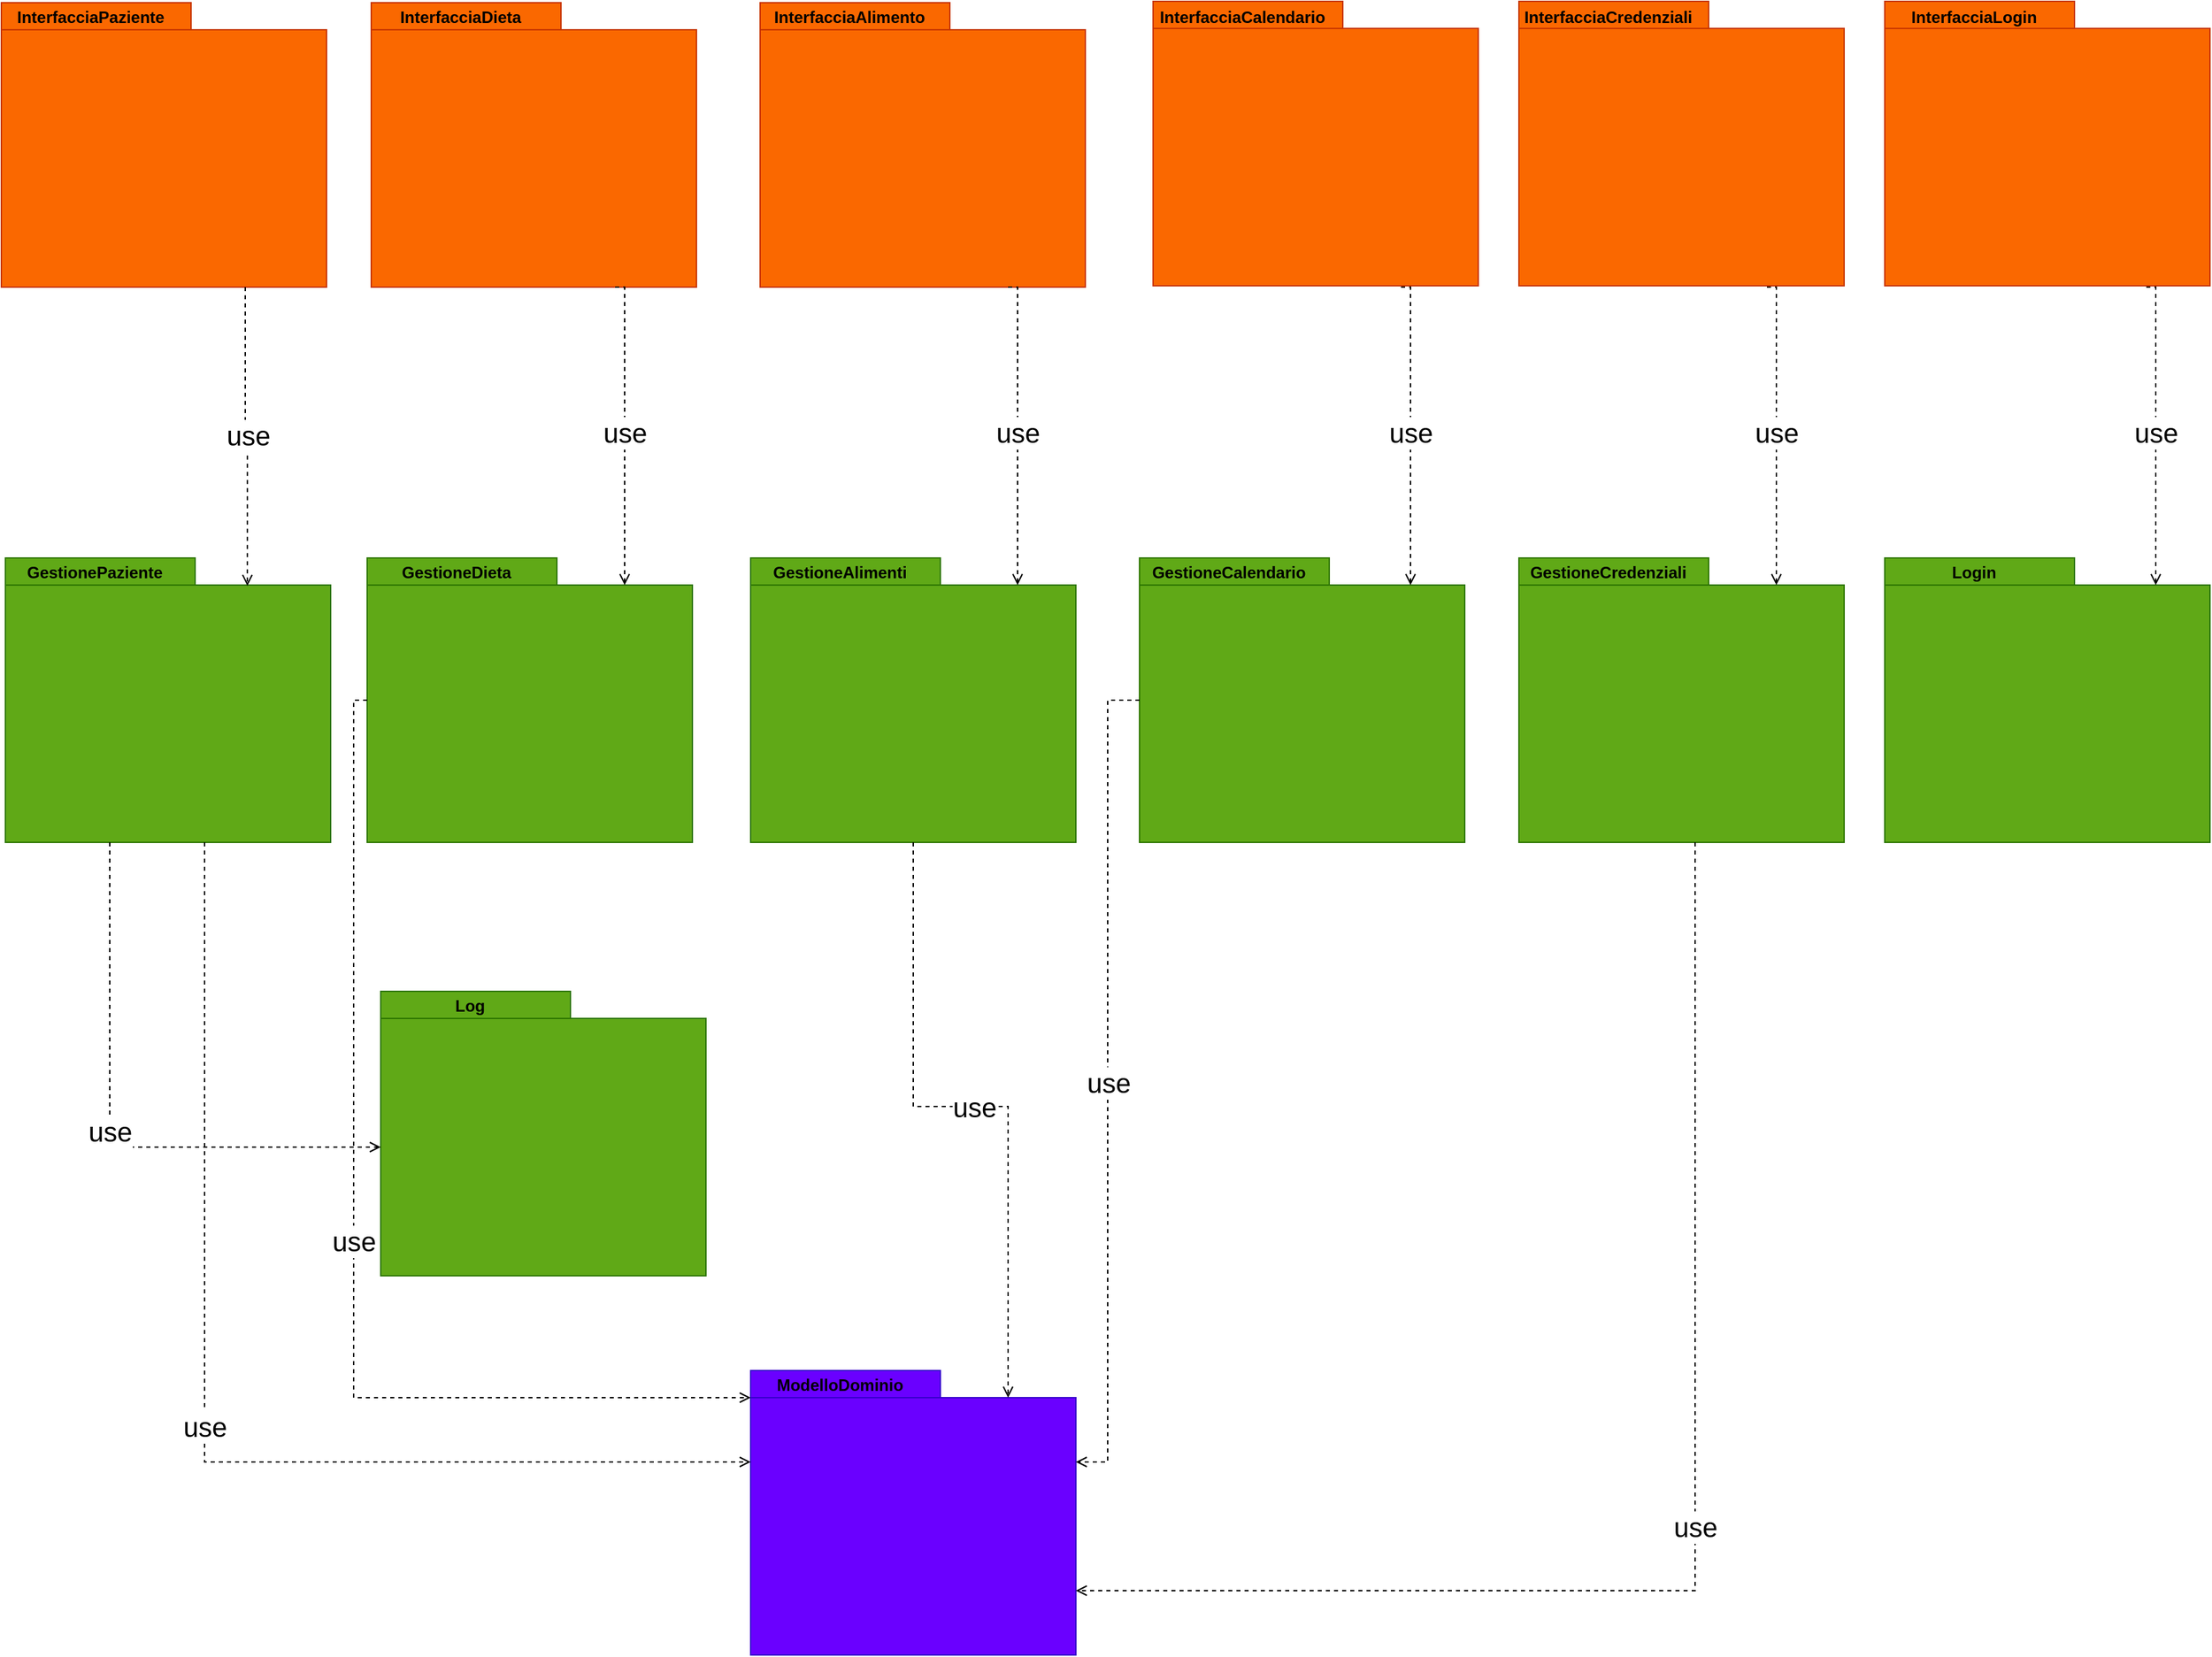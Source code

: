 <mxfile version="18.1.3" type="device"><diagram id="gjkyfGi7Id1XutNIbKgD" name="Page-1"><mxGraphModel dx="1038" dy="571" grid="1" gridSize="10" guides="1" tooltips="1" connect="1" arrows="1" fold="1" page="1" pageScale="1" pageWidth="1169" pageHeight="827" math="0" shadow="0"><root><mxCell id="0"/><mxCell id="1" parent="0"/><mxCell id="QS0BIEM7P7bUYeUl9gzM-3" value="" style="group;" parent="1" vertex="1" connectable="0"><mxGeometry x="623" y="1070" width="240" height="210" as="geometry"/></mxCell><mxCell id="QS0BIEM7P7bUYeUl9gzM-1" value="" style="shape=folder;fontStyle=1;spacingTop=10;tabWidth=140;tabHeight=20;tabPosition=left;html=1;fillColor=#6a00ff;strokeColor=#3700CC;fontColor=#ffffff;" parent="QS0BIEM7P7bUYeUl9gzM-3" vertex="1"><mxGeometry width="240" height="210" as="geometry"/></mxCell><mxCell id="QS0BIEM7P7bUYeUl9gzM-2" value="ModelloDominio" style="text;align=center;fontStyle=1;verticalAlign=middle;spacingLeft=3;spacingRight=3;strokeColor=none;rotatable=0;points=[[0,0.5],[1,0.5]];portConstraint=eastwest;" parent="QS0BIEM7P7bUYeUl9gzM-3" vertex="1"><mxGeometry x="36" width="60" height="20" as="geometry"/></mxCell><mxCell id="QS0BIEM7P7bUYeUl9gzM-4" value="" style="group;" parent="1" vertex="1" connectable="0"><mxGeometry x="70" y="60" width="240" height="210" as="geometry"/></mxCell><mxCell id="QS0BIEM7P7bUYeUl9gzM-5" value="" style="shape=folder;fontStyle=1;spacingTop=10;tabWidth=140;tabHeight=20;tabPosition=left;html=1;fillColor=#fa6800;fontColor=#000000;strokeColor=#C73500;" parent="QS0BIEM7P7bUYeUl9gzM-4" vertex="1"><mxGeometry width="240" height="210" as="geometry"/></mxCell><mxCell id="QS0BIEM7P7bUYeUl9gzM-6" value="InterfacciaPaziente" style="text;align=center;fontStyle=1;verticalAlign=middle;spacingLeft=3;spacingRight=3;strokeColor=none;rotatable=0;points=[[0,0.5],[1,0.5]];portConstraint=eastwest;" parent="QS0BIEM7P7bUYeUl9gzM-4" vertex="1"><mxGeometry x="36" width="60" height="20" as="geometry"/></mxCell><mxCell id="QS0BIEM7P7bUYeUl9gzM-7" value="" style="group;" parent="1" vertex="1" connectable="0"><mxGeometry x="343" y="60" width="240" height="210" as="geometry"/></mxCell><mxCell id="QS0BIEM7P7bUYeUl9gzM-8" value="" style="shape=folder;fontStyle=1;spacingTop=10;tabWidth=140;tabHeight=20;tabPosition=left;html=1;fillColor=#fa6800;fontColor=#000000;strokeColor=#C73500;" parent="QS0BIEM7P7bUYeUl9gzM-7" vertex="1"><mxGeometry width="240" height="210" as="geometry"/></mxCell><mxCell id="QS0BIEM7P7bUYeUl9gzM-9" value="InterfacciaDieta" style="text;align=center;fontStyle=1;verticalAlign=middle;spacingLeft=3;spacingRight=3;strokeColor=none;rotatable=0;points=[[0,0.5],[1,0.5]];portConstraint=eastwest;" parent="QS0BIEM7P7bUYeUl9gzM-7" vertex="1"><mxGeometry x="36" width="60" height="20" as="geometry"/></mxCell><mxCell id="QS0BIEM7P7bUYeUl9gzM-10" value="" style="group;" parent="1" vertex="1" connectable="0"><mxGeometry x="630" y="60" width="240" height="210" as="geometry"/></mxCell><mxCell id="QS0BIEM7P7bUYeUl9gzM-11" value="" style="shape=folder;fontStyle=1;spacingTop=10;tabWidth=140;tabHeight=20;tabPosition=left;html=1;fillColor=#fa6800;fontColor=#000000;strokeColor=#C73500;" parent="QS0BIEM7P7bUYeUl9gzM-10" vertex="1"><mxGeometry width="240" height="210" as="geometry"/></mxCell><mxCell id="QS0BIEM7P7bUYeUl9gzM-12" value="InterfacciaAlimento" style="text;align=center;fontStyle=1;verticalAlign=middle;spacingLeft=3;spacingRight=3;strokeColor=none;rotatable=0;points=[[0,0.5],[1,0.5]];portConstraint=eastwest;" parent="QS0BIEM7P7bUYeUl9gzM-10" vertex="1"><mxGeometry x="36" width="60" height="20" as="geometry"/></mxCell><mxCell id="QS0BIEM7P7bUYeUl9gzM-13" value="" style="group" parent="1" vertex="1" connectable="0"><mxGeometry x="73" y="470" width="240" height="210" as="geometry"/></mxCell><mxCell id="QS0BIEM7P7bUYeUl9gzM-14" value="" style="shape=folder;fontStyle=1;spacingTop=10;tabWidth=140;tabHeight=20;tabPosition=left;html=1;fillColor=#60a917;fontColor=#ffffff;strokeColor=#2D7600;" parent="QS0BIEM7P7bUYeUl9gzM-13" vertex="1"><mxGeometry width="240" height="210" as="geometry"/></mxCell><mxCell id="QS0BIEM7P7bUYeUl9gzM-15" value="GestionePaziente" style="text;align=center;fontStyle=1;verticalAlign=middle;spacingLeft=3;spacingRight=3;strokeColor=none;rotatable=0;points=[[0,0.5],[1,0.5]];portConstraint=eastwest;" parent="QS0BIEM7P7bUYeUl9gzM-13" vertex="1"><mxGeometry x="36" width="60" height="20" as="geometry"/></mxCell><mxCell id="QS0BIEM7P7bUYeUl9gzM-16" value="" style="group" parent="1" vertex="1" connectable="0"><mxGeometry x="340" y="470" width="240" height="210" as="geometry"/></mxCell><mxCell id="QS0BIEM7P7bUYeUl9gzM-17" value="" style="shape=folder;fontStyle=1;spacingTop=10;tabWidth=140;tabHeight=20;tabPosition=left;html=1;fillColor=#60a917;fontColor=#ffffff;strokeColor=#2D7600;" parent="QS0BIEM7P7bUYeUl9gzM-16" vertex="1"><mxGeometry width="240" height="210" as="geometry"/></mxCell><mxCell id="QS0BIEM7P7bUYeUl9gzM-18" value="GestioneDieta" style="text;align=center;fontStyle=1;verticalAlign=middle;spacingLeft=3;spacingRight=3;strokeColor=none;rotatable=0;points=[[0,0.5],[1,0.5]];portConstraint=eastwest;" parent="QS0BIEM7P7bUYeUl9gzM-16" vertex="1"><mxGeometry x="36" width="60" height="20" as="geometry"/></mxCell><mxCell id="QS0BIEM7P7bUYeUl9gzM-19" value="" style="group" parent="1" vertex="1" connectable="0"><mxGeometry x="623" y="470" width="240" height="210" as="geometry"/></mxCell><mxCell id="QS0BIEM7P7bUYeUl9gzM-20" value="" style="shape=folder;fontStyle=1;spacingTop=10;tabWidth=140;tabHeight=20;tabPosition=left;html=1;fillColor=#60a917;fontColor=#ffffff;strokeColor=#2D7600;" parent="QS0BIEM7P7bUYeUl9gzM-19" vertex="1"><mxGeometry width="240" height="210" as="geometry"/></mxCell><mxCell id="QS0BIEM7P7bUYeUl9gzM-21" value="GestioneAlimenti" style="text;align=center;fontStyle=1;verticalAlign=middle;spacingLeft=3;spacingRight=3;strokeColor=none;rotatable=0;points=[[0,0.5],[1,0.5]];portConstraint=eastwest;" parent="QS0BIEM7P7bUYeUl9gzM-19" vertex="1"><mxGeometry x="36" width="60" height="20" as="geometry"/></mxCell><mxCell id="QS0BIEM7P7bUYeUl9gzM-22" value="" style="group" parent="1" vertex="1" connectable="0"><mxGeometry x="910" y="470" width="240" height="210" as="geometry"/></mxCell><mxCell id="QS0BIEM7P7bUYeUl9gzM-23" value="" style="shape=folder;fontStyle=1;spacingTop=10;tabWidth=140;tabHeight=20;tabPosition=left;html=1;fillColor=#60a917;fontColor=#ffffff;strokeColor=#2D7600;" parent="QS0BIEM7P7bUYeUl9gzM-22" vertex="1"><mxGeometry width="240" height="210" as="geometry"/></mxCell><mxCell id="QS0BIEM7P7bUYeUl9gzM-24" value="GestioneCalendario" style="text;align=center;fontStyle=1;verticalAlign=middle;spacingLeft=3;spacingRight=3;strokeColor=none;rotatable=0;points=[[0,0.5],[1,0.5]];portConstraint=eastwest;" parent="QS0BIEM7P7bUYeUl9gzM-22" vertex="1"><mxGeometry x="36" width="60" height="20" as="geometry"/></mxCell><mxCell id="QS0BIEM7P7bUYeUl9gzM-25" value="" style="shape=folder;fontStyle=1;spacingTop=10;tabWidth=140;tabHeight=20;tabPosition=left;html=1;fillColor=#fa6800;fontColor=#000000;strokeColor=#C73500;" parent="1" vertex="1"><mxGeometry x="920" y="59" width="240" height="210" as="geometry"/></mxCell><mxCell id="QS0BIEM7P7bUYeUl9gzM-26" value="InterfacciaCalendario" style="text;align=center;fontStyle=1;verticalAlign=middle;spacingLeft=3;spacingRight=3;strokeColor=none;rotatable=0;points=[[0,0.5],[1,0.5]];portConstraint=eastwest;" parent="1" vertex="1"><mxGeometry x="956" y="60" width="60" height="20" as="geometry"/></mxCell><mxCell id="QS0BIEM7P7bUYeUl9gzM-27" value="" style="shape=folder;fontStyle=1;spacingTop=10;tabWidth=140;tabHeight=20;tabPosition=left;html=1;fillColor=#fa6800;fontColor=#000000;strokeColor=#C73500;" parent="1" vertex="1"><mxGeometry x="1190" y="59" width="240" height="210" as="geometry"/></mxCell><mxCell id="QS0BIEM7P7bUYeUl9gzM-28" value="InterfacciaCredenziali" style="text;align=center;fontStyle=1;verticalAlign=middle;spacingLeft=3;spacingRight=3;strokeColor=none;rotatable=0;points=[[0,0.5],[1,0.5]];portConstraint=eastwest;" parent="1" vertex="1"><mxGeometry x="1226" y="60" width="60" height="20" as="geometry"/></mxCell><mxCell id="QS0BIEM7P7bUYeUl9gzM-29" value="" style="group" parent="1" vertex="1" connectable="0"><mxGeometry x="1190" y="470" width="240" height="210" as="geometry"/></mxCell><mxCell id="QS0BIEM7P7bUYeUl9gzM-30" value="" style="shape=folder;fontStyle=1;spacingTop=10;tabWidth=140;tabHeight=20;tabPosition=left;html=1;fillColor=#60a917;fontColor=#ffffff;strokeColor=#2D7600;" parent="QS0BIEM7P7bUYeUl9gzM-29" vertex="1"><mxGeometry width="240" height="210" as="geometry"/></mxCell><mxCell id="QS0BIEM7P7bUYeUl9gzM-31" value="GestioneCredenziali" style="text;align=center;fontStyle=1;verticalAlign=middle;spacingLeft=3;spacingRight=3;strokeColor=none;rotatable=0;points=[[0,0.5],[1,0.5]];portConstraint=eastwest;" parent="QS0BIEM7P7bUYeUl9gzM-29" vertex="1"><mxGeometry x="36" width="60" height="20" as="geometry"/></mxCell><mxCell id="QS0BIEM7P7bUYeUl9gzM-32" value="" style="group" parent="1" vertex="1" connectable="0"><mxGeometry x="350" y="790" width="240" height="210" as="geometry"/></mxCell><mxCell id="QS0BIEM7P7bUYeUl9gzM-33" value="" style="shape=folder;fontStyle=1;spacingTop=10;tabWidth=140;tabHeight=20;tabPosition=left;html=1;fillColor=#60a917;fontColor=#ffffff;strokeColor=#2D7600;" parent="QS0BIEM7P7bUYeUl9gzM-32" vertex="1"><mxGeometry width="240" height="210" as="geometry"/></mxCell><mxCell id="QS0BIEM7P7bUYeUl9gzM-34" value="Log" style="text;align=center;fontStyle=1;verticalAlign=middle;spacingLeft=3;spacingRight=3;strokeColor=none;rotatable=0;points=[[0,0.5],[1,0.5]];portConstraint=eastwest;" parent="QS0BIEM7P7bUYeUl9gzM-32" vertex="1"><mxGeometry x="36" width="60" height="20" as="geometry"/></mxCell><mxCell id="QS0BIEM7P7bUYeUl9gzM-35" value="" style="shape=folder;fontStyle=1;spacingTop=10;tabWidth=140;tabHeight=20;tabPosition=left;html=1;fillColor=#fa6800;fontColor=#000000;strokeColor=#C73500;" parent="1" vertex="1"><mxGeometry x="1460" y="59" width="240" height="210" as="geometry"/></mxCell><mxCell id="QS0BIEM7P7bUYeUl9gzM-36" value="InterfacciaLogin" style="text;align=center;fontStyle=1;verticalAlign=middle;spacingLeft=3;spacingRight=3;strokeColor=none;rotatable=0;points=[[0,0.5],[1,0.5]];portConstraint=eastwest;" parent="1" vertex="1"><mxGeometry x="1496" y="60" width="60" height="20" as="geometry"/></mxCell><mxCell id="QS0BIEM7P7bUYeUl9gzM-38" value="" style="group" parent="1" vertex="1" connectable="0"><mxGeometry x="1460" y="470" width="240" height="210" as="geometry"/></mxCell><mxCell id="QS0BIEM7P7bUYeUl9gzM-39" value="" style="shape=folder;fontStyle=1;spacingTop=10;tabWidth=140;tabHeight=20;tabPosition=left;html=1;fillColor=#60a917;fontColor=#ffffff;strokeColor=#2D7600;" parent="QS0BIEM7P7bUYeUl9gzM-38" vertex="1"><mxGeometry width="240" height="210" as="geometry"/></mxCell><mxCell id="QS0BIEM7P7bUYeUl9gzM-40" value="Login" style="text;align=center;fontStyle=1;verticalAlign=middle;spacingLeft=3;spacingRight=3;strokeColor=none;rotatable=0;points=[[0,0.5],[1,0.5]];portConstraint=eastwest;" parent="QS0BIEM7P7bUYeUl9gzM-38" vertex="1"><mxGeometry x="36" width="60" height="20" as="geometry"/></mxCell><mxCell id="QS0BIEM7P7bUYeUl9gzM-42" value="use" style="edgeStyle=orthogonalEdgeStyle;rounded=0;orthogonalLoop=1;jettySize=auto;html=1;entryX=0.744;entryY=0.098;entryDx=0;entryDy=0;entryPerimeter=0;dashed=1;endArrow=open;endFill=0;fontSize=20;" parent="1" source="QS0BIEM7P7bUYeUl9gzM-5" target="QS0BIEM7P7bUYeUl9gzM-14" edge="1"><mxGeometry relative="1" as="geometry"><Array as="points"><mxPoint x="250" y="370"/><mxPoint x="252" y="370"/></Array></mxGeometry></mxCell><mxCell id="QS0BIEM7P7bUYeUl9gzM-43" value="use" style="edgeStyle=orthogonalEdgeStyle;rounded=0;orthogonalLoop=1;jettySize=auto;html=1;entryX=0;entryY=0;entryDx=190;entryDy=20;entryPerimeter=0;dashed=1;endArrow=open;endFill=0;fontSize=20;exitX=0.75;exitY=1;exitDx=0;exitDy=0;exitPerimeter=0;" parent="1" source="QS0BIEM7P7bUYeUl9gzM-8" target="QS0BIEM7P7bUYeUl9gzM-17" edge="1"><mxGeometry relative="1" as="geometry"><mxPoint x="470" y="270" as="sourcePoint"/><mxPoint x="470" y="480" as="targetPoint"/><Array as="points"><mxPoint x="530" y="270"/></Array></mxGeometry></mxCell><mxCell id="QS0BIEM7P7bUYeUl9gzM-45" value="use" style="edgeStyle=orthogonalEdgeStyle;rounded=0;orthogonalLoop=1;jettySize=auto;html=1;entryX=0;entryY=0;entryDx=190;entryDy=20;entryPerimeter=0;dashed=1;endArrow=open;endFill=0;fontSize=20;exitX=0.75;exitY=1;exitDx=0;exitDy=0;exitPerimeter=0;" parent="1" edge="1"><mxGeometry relative="1" as="geometry"><mxPoint x="813.0" y="270" as="sourcePoint"/><mxPoint x="820" y="490" as="targetPoint"/><Array as="points"><mxPoint x="820" y="270"/></Array></mxGeometry></mxCell><mxCell id="QS0BIEM7P7bUYeUl9gzM-46" value="use" style="edgeStyle=orthogonalEdgeStyle;rounded=0;orthogonalLoop=1;jettySize=auto;html=1;entryX=0;entryY=0;entryDx=190;entryDy=20;entryPerimeter=0;dashed=1;endArrow=open;endFill=0;fontSize=20;exitX=0.75;exitY=1;exitDx=0;exitDy=0;exitPerimeter=0;" parent="1" edge="1"><mxGeometry relative="1" as="geometry"><mxPoint x="1103.0" y="270" as="sourcePoint"/><mxPoint x="1110" y="490" as="targetPoint"/><Array as="points"><mxPoint x="1110" y="270"/></Array></mxGeometry></mxCell><mxCell id="QS0BIEM7P7bUYeUl9gzM-47" value="use" style="edgeStyle=orthogonalEdgeStyle;rounded=0;orthogonalLoop=1;jettySize=auto;html=1;entryX=0;entryY=0;entryDx=190;entryDy=20;entryPerimeter=0;dashed=1;endArrow=open;endFill=0;fontSize=20;exitX=0.75;exitY=1;exitDx=0;exitDy=0;exitPerimeter=0;" parent="1" edge="1"><mxGeometry relative="1" as="geometry"><mxPoint x="1373" y="270" as="sourcePoint"/><mxPoint x="1380" y="490" as="targetPoint"/><Array as="points"><mxPoint x="1380" y="270"/></Array></mxGeometry></mxCell><mxCell id="QS0BIEM7P7bUYeUl9gzM-48" value="use" style="edgeStyle=orthogonalEdgeStyle;rounded=0;orthogonalLoop=1;jettySize=auto;html=1;entryX=0;entryY=0;entryDx=190;entryDy=20;entryPerimeter=0;dashed=1;endArrow=open;endFill=0;fontSize=20;exitX=0.75;exitY=1;exitDx=0;exitDy=0;exitPerimeter=0;" parent="1" edge="1"><mxGeometry relative="1" as="geometry"><mxPoint x="1653" y="270" as="sourcePoint"/><mxPoint x="1660" y="490" as="targetPoint"/><Array as="points"><mxPoint x="1660" y="270"/></Array></mxGeometry></mxCell><mxCell id="QS0BIEM7P7bUYeUl9gzM-49" value="use" style="edgeStyle=orthogonalEdgeStyle;rounded=0;orthogonalLoop=1;jettySize=auto;html=1;entryX=0;entryY=0;entryDx=0;entryDy=67.5;entryPerimeter=0;dashed=1;fontSize=20;endArrow=open;endFill=0;" parent="1" source="QS0BIEM7P7bUYeUl9gzM-14" target="QS0BIEM7P7bUYeUl9gzM-1" edge="1"><mxGeometry relative="1" as="geometry"><Array as="points"><mxPoint x="220" y="1138"/></Array></mxGeometry></mxCell><mxCell id="QS0BIEM7P7bUYeUl9gzM-50" value="use" style="edgeStyle=orthogonalEdgeStyle;rounded=0;orthogonalLoop=1;jettySize=auto;html=1;entryX=0;entryY=0;entryDx=0;entryDy=20;entryPerimeter=0;dashed=1;fontSize=20;endArrow=open;endFill=0;" parent="1" source="QS0BIEM7P7bUYeUl9gzM-17" target="QS0BIEM7P7bUYeUl9gzM-1" edge="1"><mxGeometry relative="1" as="geometry"><Array as="points"><mxPoint x="330" y="575"/><mxPoint x="330" y="1090"/></Array></mxGeometry></mxCell><mxCell id="QS0BIEM7P7bUYeUl9gzM-51" value="use" style="edgeStyle=orthogonalEdgeStyle;rounded=0;orthogonalLoop=1;jettySize=auto;html=1;entryX=0;entryY=0;entryDx=190;entryDy=20;entryPerimeter=0;dashed=1;fontSize=20;endArrow=open;endFill=0;" parent="1" source="QS0BIEM7P7bUYeUl9gzM-20" target="QS0BIEM7P7bUYeUl9gzM-1" edge="1"><mxGeometry relative="1" as="geometry"/></mxCell><mxCell id="QS0BIEM7P7bUYeUl9gzM-52" value="use" style="edgeStyle=orthogonalEdgeStyle;rounded=0;orthogonalLoop=1;jettySize=auto;html=1;entryX=0;entryY=0;entryDx=240.0;entryDy=67.5;entryPerimeter=0;dashed=1;fontSize=20;endArrow=open;endFill=0;" parent="1" source="QS0BIEM7P7bUYeUl9gzM-23" target="QS0BIEM7P7bUYeUl9gzM-1" edge="1"><mxGeometry relative="1" as="geometry"/></mxCell><mxCell id="QS0BIEM7P7bUYeUl9gzM-53" value="use" style="edgeStyle=orthogonalEdgeStyle;rounded=0;orthogonalLoop=1;jettySize=auto;html=1;entryX=0;entryY=0;entryDx=240.0;entryDy=162.5;entryPerimeter=0;dashed=1;fontSize=20;endArrow=open;endFill=0;" parent="1" source="QS0BIEM7P7bUYeUl9gzM-30" target="QS0BIEM7P7bUYeUl9gzM-1" edge="1"><mxGeometry relative="1" as="geometry"><Array as="points"><mxPoint x="1320" y="1233"/></Array></mxGeometry></mxCell><mxCell id="QS0BIEM7P7bUYeUl9gzM-56" value="use" style="edgeStyle=orthogonalEdgeStyle;rounded=0;orthogonalLoop=1;jettySize=auto;html=1;entryX=0;entryY=0;entryDx=0;entryDy=115;entryPerimeter=0;dashed=1;fontSize=20;endArrow=open;endFill=0;" parent="1" source="QS0BIEM7P7bUYeUl9gzM-14" target="QS0BIEM7P7bUYeUl9gzM-33" edge="1"><mxGeometry relative="1" as="geometry"><Array as="points"><mxPoint x="150" y="905"/></Array></mxGeometry></mxCell></root></mxGraphModel></diagram></mxfile>
